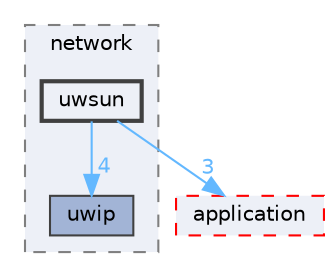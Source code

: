 digraph "uwsun"
{
 // LATEX_PDF_SIZE
  bgcolor="transparent";
  edge [fontname=Helvetica,fontsize=10,labelfontname=Helvetica,labelfontsize=10];
  node [fontname=Helvetica,fontsize=10,shape=box,height=0.2,width=0.4];
  compound=true
  subgraph clusterdir_bce92bcee51198345c21c8b524b3c6a2 {
    graph [ bgcolor="#edf0f7", pencolor="grey50", label="network", fontname=Helvetica,fontsize=10 style="filled,dashed", URL="dir_bce92bcee51198345c21c8b524b3c6a2.html",tooltip=""]
  dir_7f4931294124831fc48c64d37ca1cfa0 [label="uwip", fillcolor="#a2b4d6", color="grey25", style="filled", URL="dir_7f4931294124831fc48c64d37ca1cfa0.html",tooltip=""];
  dir_28e2c78bc148921e572b5dad548e6b28 [label="uwsun", fillcolor="#edf0f7", color="grey25", style="filled,bold", URL="dir_28e2c78bc148921e572b5dad548e6b28.html",tooltip=""];
  }
  dir_b285d5add5de2cf6cecd6895cc1a282d [label="application", fillcolor="#edf0f7", color="red", style="filled,dashed", URL="dir_b285d5add5de2cf6cecd6895cc1a282d.html",tooltip=""];
  dir_28e2c78bc148921e572b5dad548e6b28->dir_7f4931294124831fc48c64d37ca1cfa0 [headlabel="4", labeldistance=1.5 headhref="dir_000093_000058.html" href="dir_000093_000058.html" color="steelblue1" fontcolor="steelblue1"];
  dir_28e2c78bc148921e572b5dad548e6b28->dir_b285d5add5de2cf6cecd6895cc1a282d [headlabel="3", labeldistance=1.5 headhref="dir_000093_000000.html" href="dir_000093_000000.html" color="steelblue1" fontcolor="steelblue1"];
}
